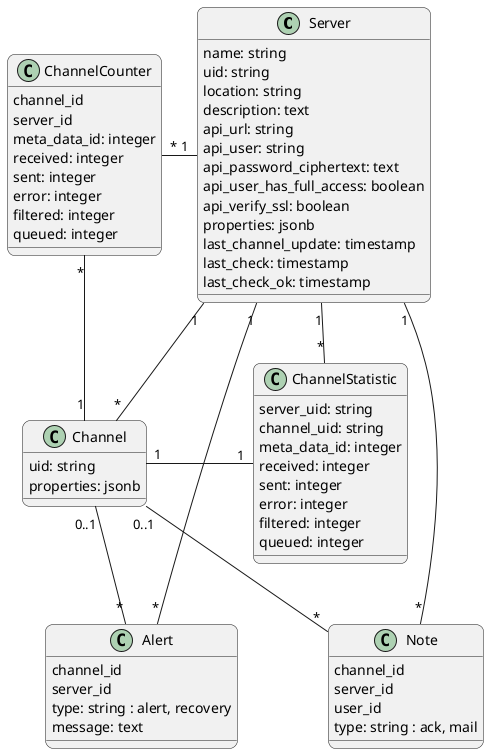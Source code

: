 @startuml
top to bottom direction
skinparam defaultTextAlignment center
skinparam roundCorner 15

class Server  {
  name: string
  uid: string
  location: string
  description: text
  api_url: string
  api_user: string
  api_password_ciphertext: text
  api_user_has_full_access: boolean
  api_verify_ssl: boolean
  properties: jsonb
  last_channel_update: timestamp
  last_check: timestamp
  last_check_ok: timestamp
}

class Channel {
  uid: string
  properties: jsonb
}

class ChannelStatistic {
  server_uid: string
  channel_uid: string
  meta_data_id: integer
  received: integer
  sent: integer
  error: integer
  filtered: integer
  queued: integer
}

class ChannelCounter {
  channel_id
  server_id
  meta_data_id: integer
  received: integer
  sent: integer
  error: integer
  filtered: integer
  queued: integer
}

class Alert {
  channel_id
  server_id
  type: string : alert, recovery
  message: text
}

class Note {
  channel_id
  server_id
  user_id
  type: string : ack, mail
}

Server "1" -- "*" Channel
Server "1" - "*" ChannelStatistic
Channel "1" - "1" ChannelStatistic
ChannelCounter "*" - "1" Server
ChannelCounter "*" -- "1" Channel
Server "1" -- "*" Alert
Channel "0..1" -- "*" Alert
Server "1" -- "*" Note
Channel "0..1" -- "*" Note


@enduml
